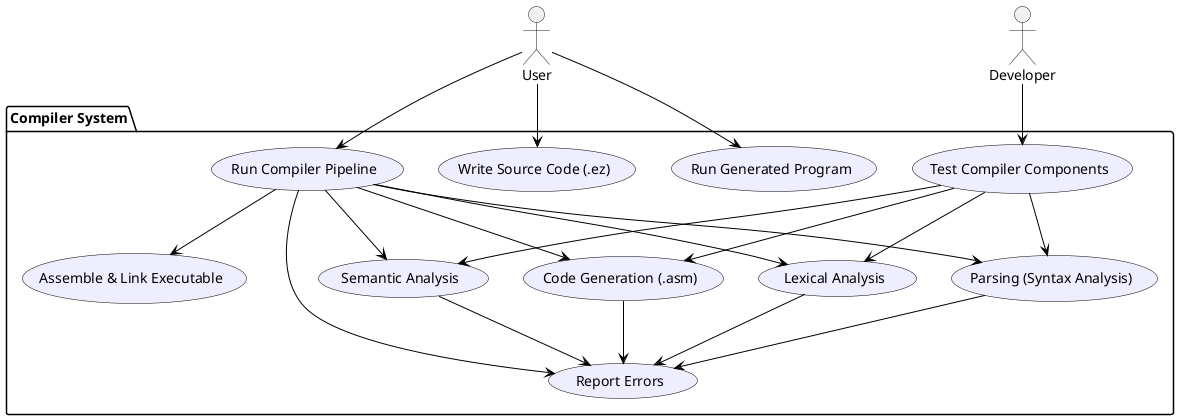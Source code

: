 @startuml
skinparam usecase {
  BackgroundColor #EEF
  BorderColor Black
  ArrowColor Black
}

actor "User" as User
actor "Developer" as Dev

package "Compiler System" {
  usecase "Write Source Code (.ez)" as UC1
  usecase "Run Compiler Pipeline" as UC2
  usecase "Lexical Analysis" as UC3
  usecase "Parsing (Syntax Analysis)" as UC4
  usecase "Semantic Analysis" as UC5
  usecase "Code Generation (.asm)" as UC6
  usecase "Assemble & Link Executable" as UC7
  usecase "Run Generated Program" as UC8
  usecase "Report Errors" as UC9
  usecase "Test Compiler Components" as UC10
}

User --> UC1
User --> UC2
User --> UC8

UC2 --> UC3
UC2 --> UC4
UC2 --> UC5
UC2 --> UC6
UC2 --> UC7
UC2 --> UC9

UC3 --> UC9
UC4 --> UC9
UC5 --> UC9
UC6 --> UC9

Dev --> UC10
UC10 --> UC3
UC10 --> UC4
UC10 --> UC5
UC10 --> UC6
@enduml